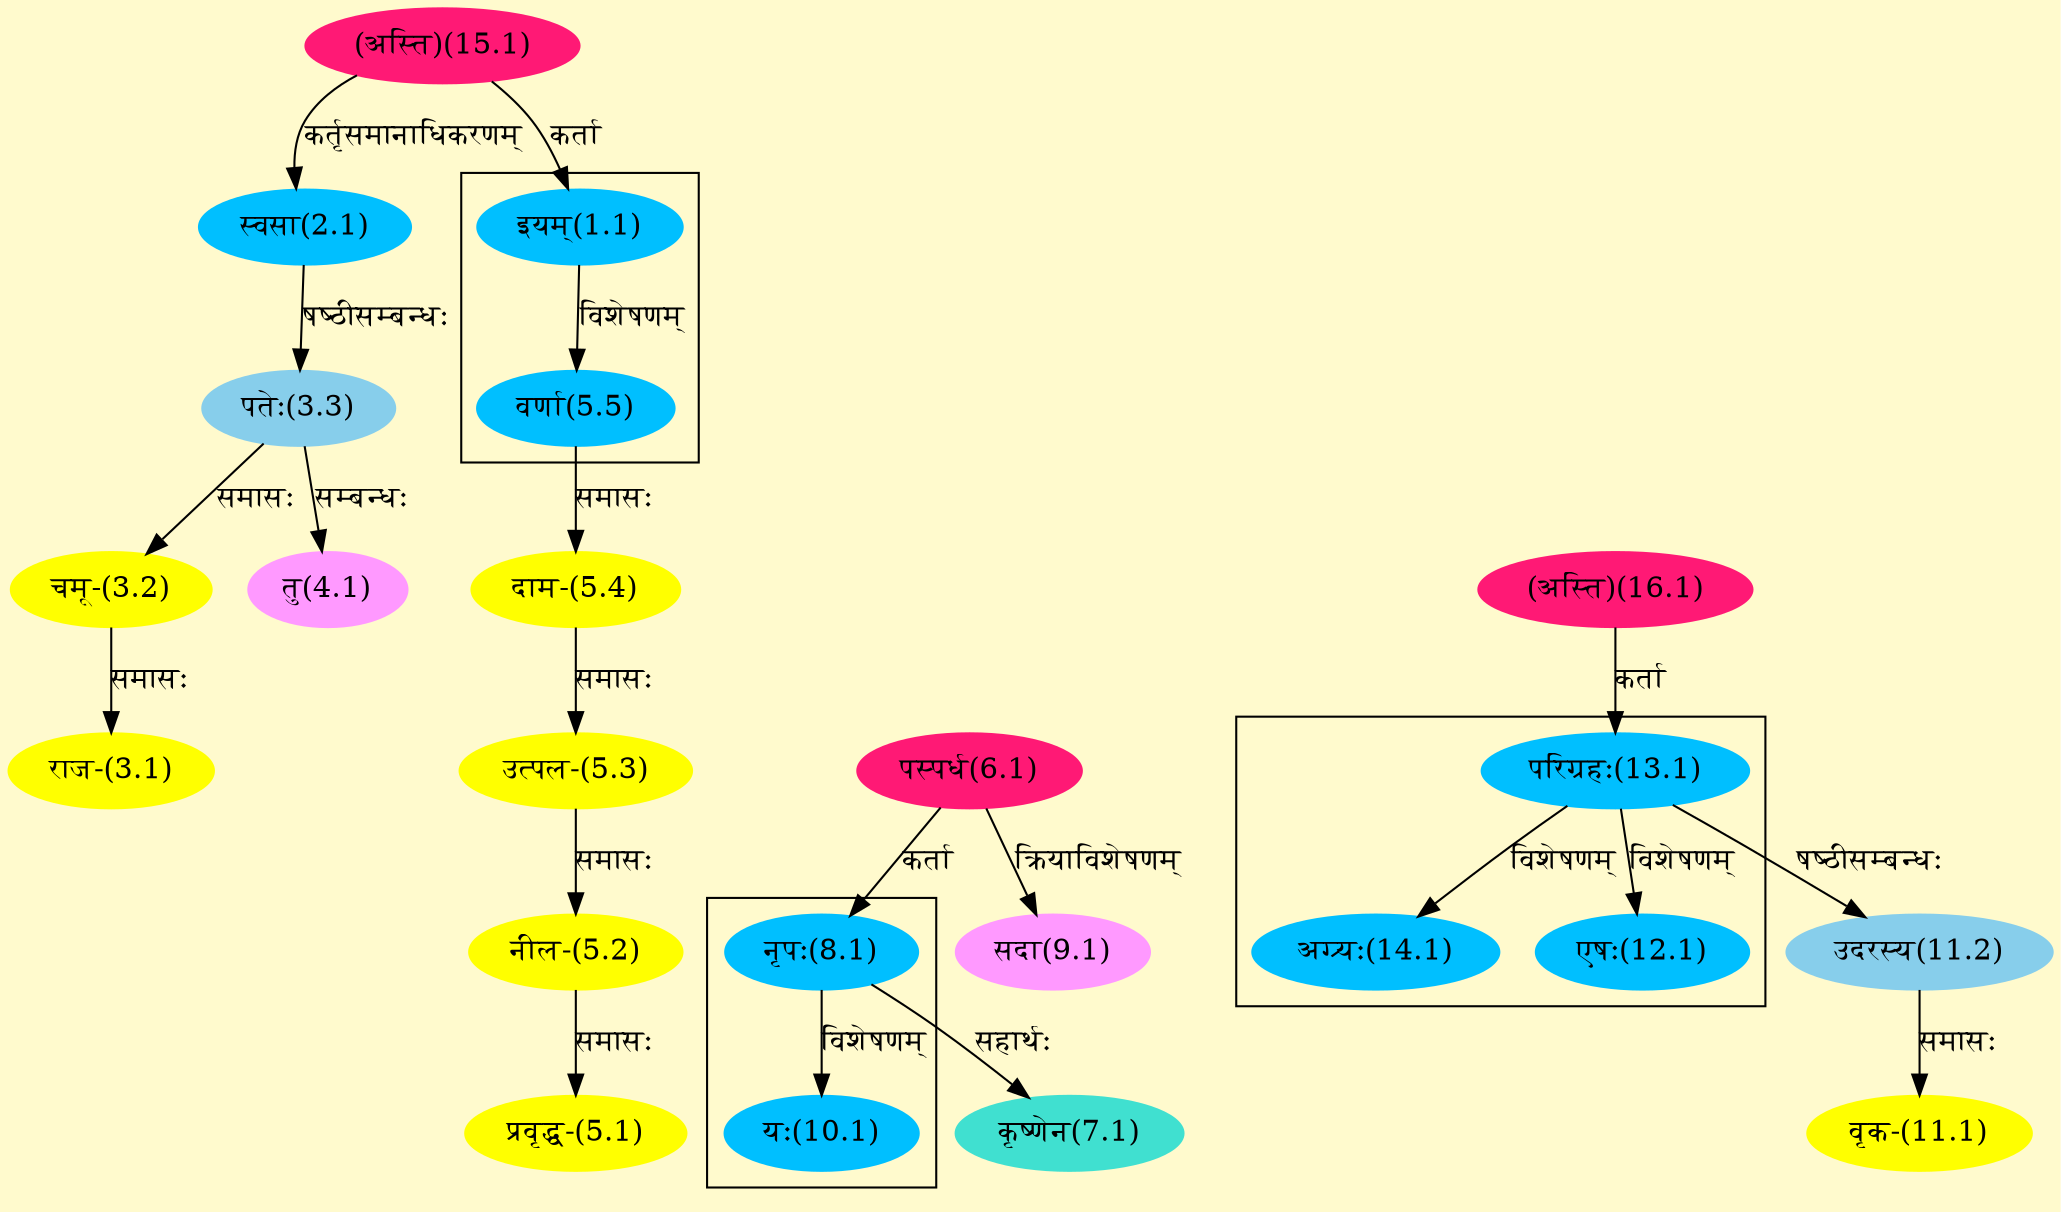 digraph G{
rankdir=BT;
 compound=true;
 bgcolor="lemonchiffon1";

subgraph cluster_1{
Node5_5 [style=filled, color="#00BFFF" label = "वर्णा(5.5)"]
Node1_1 [style=filled, color="#00BFFF" label = "इयम्(1.1)"]

}

subgraph cluster_2{
Node10_1 [style=filled, color="#00BFFF" label = "यः(10.1)"]
Node8_1 [style=filled, color="#00BFFF" label = "नृपः(8.1)"]

}

subgraph cluster_3{
Node12_1 [style=filled, color="#00BFFF" label = "एषः(12.1)"]
Node13_1 [style=filled, color="#00BFFF" label = "परिग्रहः(13.1)"]
Node14_1 [style=filled, color="#00BFFF" label = "अग्र्यः(14.1)"]

}
Node1_1 [style=filled, color="#00BFFF" label = "इयम्(1.1)"]
Node15_1 [style=filled, color="#FF1975" label = "(अस्ति)(15.1)"]
Node2_1 [style=filled, color="#00BFFF" label = "स्वसा(2.1)"]
Node3_1 [style=filled, color="#FFFF00" label = "राज-(3.1)"]
Node3_2 [style=filled, color="#FFFF00" label = "चमू-(3.2)"]
Node3_3 [style=filled, color="#87CEEB" label = "पतेः(3.3)"]
Node4_1 [style=filled, color="#FF99FF" label = "तु(4.1)"]
Node5_1 [style=filled, color="#FFFF00" label = "प्रवृद्ध-(5.1)"]
Node5_2 [style=filled, color="#FFFF00" label = "नील-(5.2)"]
Node5_3 [style=filled, color="#FFFF00" label = "उत्पल-(5.3)"]
Node5_4 [style=filled, color="#FFFF00" label = "दाम-(5.4)"]
Node5_5 [style=filled, color="#00BFFF" label = "वर्णा(5.5)"]
Node6_1 [style=filled, color="#FF1975" label = "पस्पर्ध(6.1)"]
Node10_1 [style=filled, color="#00BFFF" label = "यः(10.1)"]
Node7_1 [style=filled, color="#40E0D0" label = "कृष्णेन(7.1)"]
Node8_1 [style=filled, color="#00BFFF" label = "नृपः(8.1)"]
Node9_1 [style=filled, color="#FF99FF" label = "सदा(9.1)"]
Node11_1 [style=filled, color="#FFFF00" label = "वृक-(11.1)"]
Node11_2 [style=filled, color="#87CEEB" label = "उदरस्य(11.2)"]
Node13_1 [style=filled, color="#00BFFF" label = "परिग्रहः(13.1)"]
Node16_1 [style=filled, color="#FF1975" label = "(अस्ति)(16.1)"]
/* Start of Relations section */

Node1_1 -> Node15_1 [  label="कर्ता"  dir="back" ]
Node2_1 -> Node15_1 [  label="कर्तृसमानाधिकरणम्"  dir="back" ]
Node3_1 -> Node3_2 [  label="समासः"  dir="back" ]
Node3_2 -> Node3_3 [  label="समासः"  dir="back" ]
Node3_3 -> Node2_1 [  label="षष्ठीसम्बन्धः"  dir="back" ]
Node4_1 -> Node3_3 [  label="सम्बन्धः"  dir="back" ]
Node5_1 -> Node5_2 [  label="समासः"  dir="back" ]
Node5_2 -> Node5_3 [  label="समासः"  dir="back" ]
Node5_3 -> Node5_4 [  label="समासः"  dir="back" ]
Node5_4 -> Node5_5 [  label="समासः"  dir="back" ]
Node5_5 -> Node1_1 [  label="विशेषणम्"  dir="back" ]
Node7_1 -> Node8_1 [  label="सहार्थः"  dir="back" ]
Node8_1 -> Node6_1 [  label="कर्ता"  dir="back" ]
Node9_1 -> Node6_1 [  label="क्रियाविशेषणम्"  dir="back" ]
Node10_1 -> Node8_1 [  label="विशेषणम्"  dir="back" ]
Node11_1 -> Node11_2 [  label="समासः"  dir="back" ]
Node11_2 -> Node13_1 [  label="षष्ठीसम्बन्धः"  dir="back" ]
Node12_1 -> Node13_1 [  label="विशेषणम्"  dir="back" ]
Node13_1 -> Node16_1 [  label="कर्ता"  dir="back" ]
Node14_1 -> Node13_1 [  label="विशेषणम्"  dir="back" ]
}
